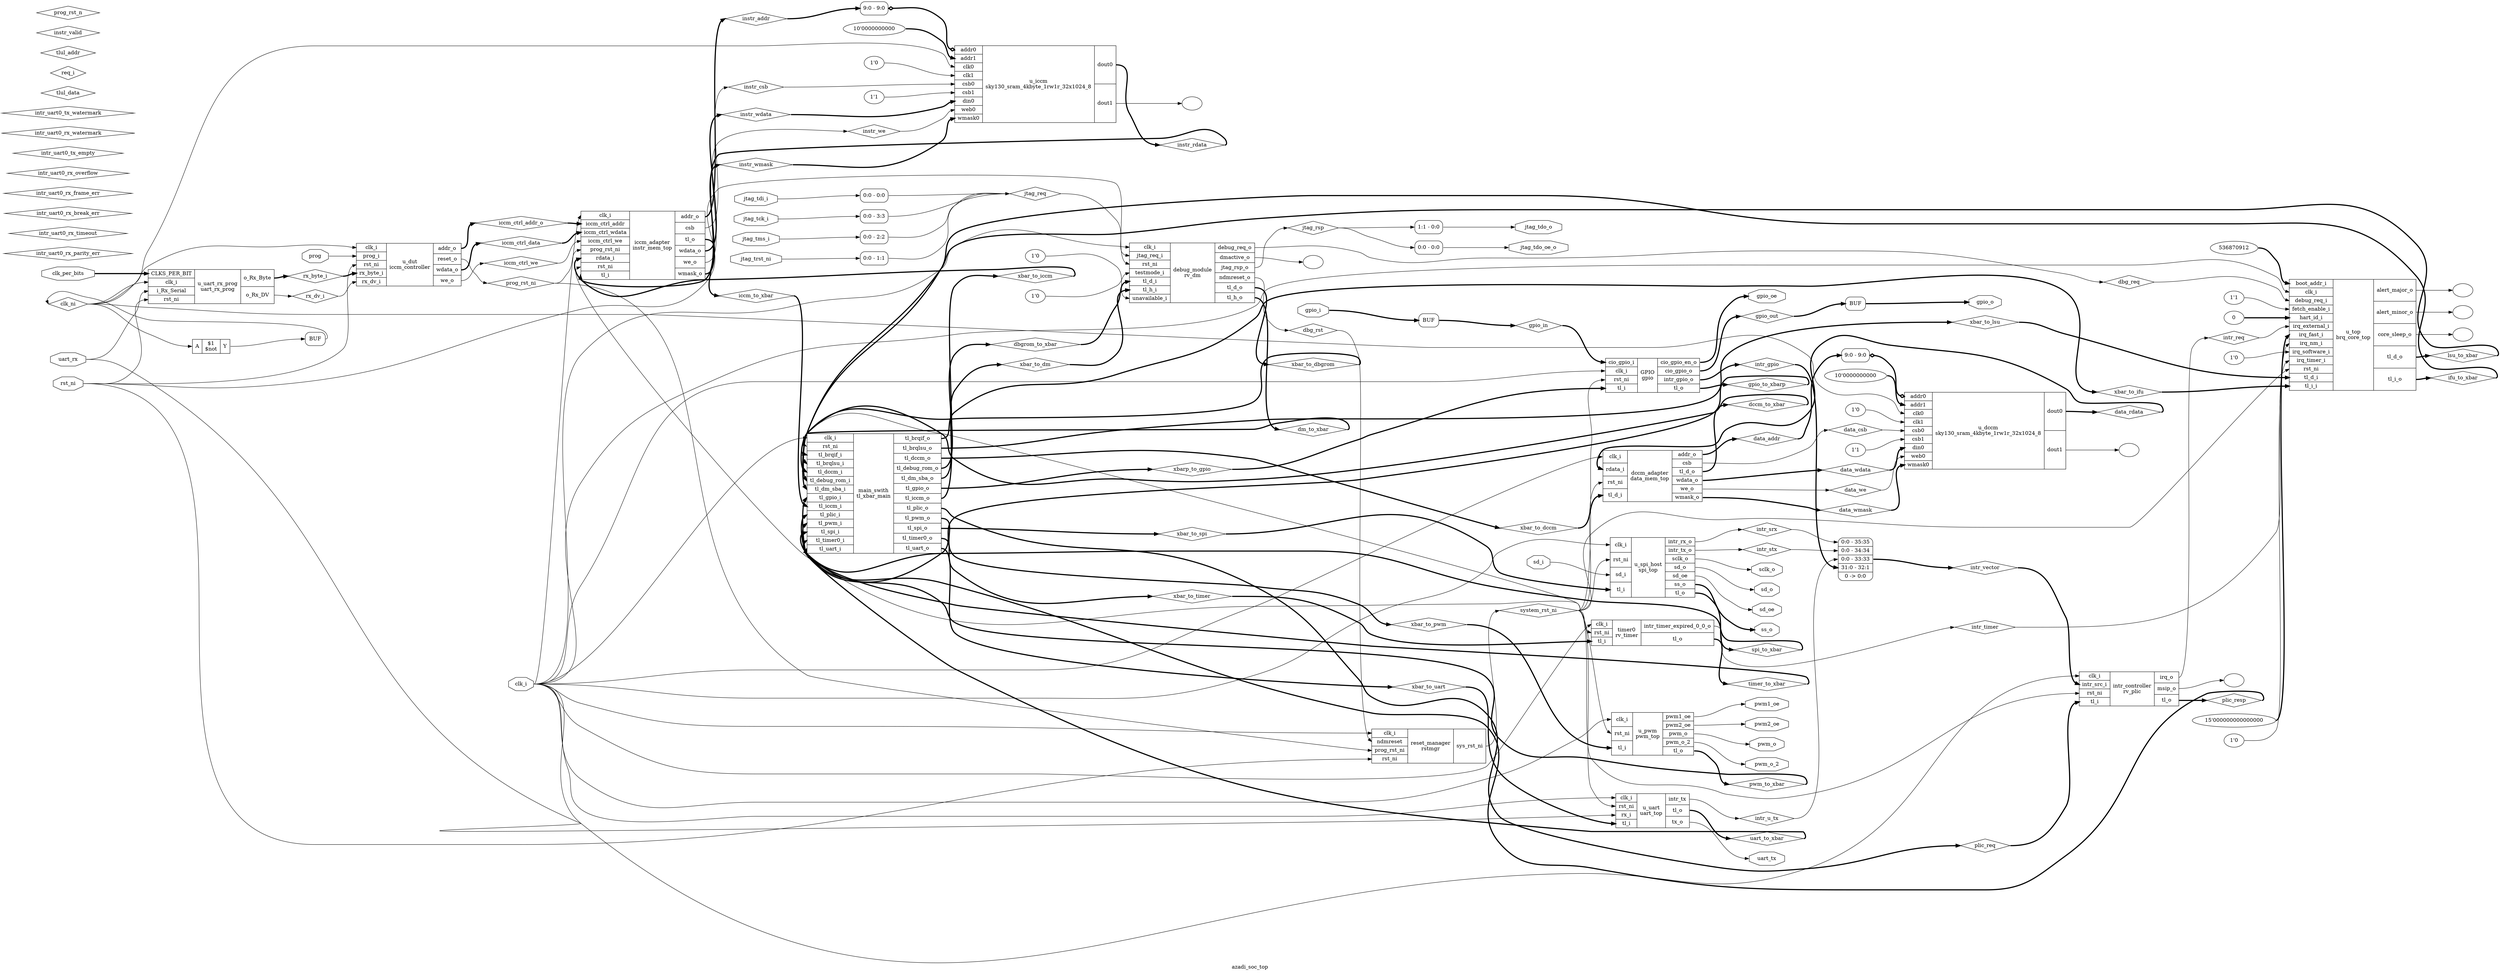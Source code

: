 digraph "azadi_soc_top" {
label="azadi_soc_top";
rankdir="LR";
remincross=true;
n2 [ shape=diamond, label="rx_byte_i", color="black", fontcolor="black" ];
n3 [ shape=diamond, label="rx_dv_i", color="black", fontcolor="black" ];
n4 [ shape=diamond, label="prog_rst_ni", color="black", fontcolor="black" ];
n5 [ shape=diamond, label="jtag_rsp", color="black", fontcolor="black" ];
n6 [ shape=diamond, label="jtag_req", color="black", fontcolor="black" ];
n7 [ shape=diamond, label="intr_u_tx", color="black", fontcolor="black" ];
n8 [ shape=diamond, label="intr_timer", color="black", fontcolor="black" ];
n9 [ shape=diamond, label="intr_stx", color="black", fontcolor="black" ];
n10 [ shape=diamond, label="intr_srx", color="black", fontcolor="black" ];
n11 [ shape=diamond, label="intr_req", color="black", fontcolor="black" ];
n12 [ shape=diamond, label="intr_uart0_rx_parity_err", color="black", fontcolor="black" ];
n13 [ shape=diamond, label="intr_uart0_rx_timeout", color="black", fontcolor="black" ];
n14 [ shape=diamond, label="intr_uart0_rx_break_err", color="black", fontcolor="black" ];
n15 [ shape=diamond, label="intr_uart0_rx_frame_err", color="black", fontcolor="black" ];
n16 [ shape=diamond, label="intr_uart0_rx_overflow", color="black", fontcolor="black" ];
n17 [ shape=diamond, label="intr_uart0_tx_empty", color="black", fontcolor="black" ];
n18 [ shape=diamond, label="intr_uart0_rx_watermark", color="black", fontcolor="black" ];
n19 [ shape=diamond, label="intr_uart0_tx_watermark", color="black", fontcolor="black" ];
n20 [ shape=diamond, label="intr_gpio", color="black", fontcolor="black" ];
n21 [ shape=diamond, label="intr_vector", color="black", fontcolor="black" ];
n22 [ shape=diamond, label="spi_to_xbar", color="black", fontcolor="black" ];
n23 [ shape=diamond, label="xbar_to_spi", color="black", fontcolor="black" ];
n24 [ shape=diamond, label="pwm_to_xbar", color="black", fontcolor="black" ];
n25 [ shape=diamond, label="xbar_to_pwm", color="black", fontcolor="black" ];
n26 [ shape=diamond, label="timer_to_xbar", color="black", fontcolor="black" ];
n27 [ shape=diamond, label="xbar_to_timer", color="black", fontcolor="black" ];
n28 [ shape=diamond, label="uart_to_xbar", color="black", fontcolor="black" ];
n29 [ shape=diamond, label="xbar_to_uart", color="black", fontcolor="black" ];
n30 [ shape=diamond, label="plic_resp", color="black", fontcolor="black" ];
n31 [ shape=diamond, label="plic_req", color="black", fontcolor="black" ];
n32 [ shape=diamond, label="xbar_to_dbgrom", color="black", fontcolor="black" ];
n33 [ shape=diamond, label="dbgrom_to_xbar", color="black", fontcolor="black" ];
n34 [ shape=diamond, label="xbar_to_dm", color="black", fontcolor="black" ];
n35 [ shape=diamond, label="dm_to_xbar", color="black", fontcolor="black" ];
n36 [ shape=diamond, label="gpio_to_xbarp", color="black", fontcolor="black" ];
n37 [ shape=diamond, label="xbarp_to_gpio", color="black", fontcolor="black" ];
n38 [ shape=diamond, label="dccm_to_xbar", color="black", fontcolor="black" ];
n39 [ shape=diamond, label="xbar_to_dccm", color="black", fontcolor="black" ];
n40 [ shape=diamond, label="xbar_to_lsu", color="black", fontcolor="black" ];
n41 [ shape=diamond, label="lsu_to_xbar", color="black", fontcolor="black" ];
n42 [ shape=diamond, label="iccm_to_xbar", color="black", fontcolor="black" ];
n43 [ shape=diamond, label="xbar_to_iccm", color="black", fontcolor="black" ];
n44 [ shape=diamond, label="xbar_to_ifu", color="black", fontcolor="black" ];
n45 [ shape=diamond, label="ifu_to_xbar", color="black", fontcolor="black" ];
n46 [ shape=diamond, label="iccm_ctrl_addr_o", color="black", fontcolor="black" ];
n47 [ shape=diamond, label="iccm_ctrl_we", color="black", fontcolor="black" ];
n48 [ shape=diamond, label="iccm_ctrl_data", color="black", fontcolor="black" ];
n49 [ shape=diamond, label="data_rdata", color="black", fontcolor="black" ];
n50 [ shape=diamond, label="data_we", color="black", fontcolor="black" ];
n51 [ shape=diamond, label="data_wmask", color="black", fontcolor="black" ];
n52 [ shape=diamond, label="data_wdata", color="black", fontcolor="black" ];
n53 [ shape=diamond, label="data_addr", color="black", fontcolor="black" ];
n54 [ shape=diamond, label="data_csb", color="black", fontcolor="black" ];
n55 [ shape=diamond, label="instr_rdata", color="black", fontcolor="black" ];
n56 [ shape=diamond, label="instr_we", color="black", fontcolor="black" ];
n57 [ shape=diamond, label="instr_wmask", color="black", fontcolor="black" ];
n58 [ shape=diamond, label="instr_wdata", color="black", fontcolor="black" ];
n59 [ shape=diamond, label="instr_addr", color="black", fontcolor="black" ];
n60 [ shape=diamond, label="instr_csb", color="black", fontcolor="black" ];
n61 [ shape=diamond, label="dbg_rst", color="black", fontcolor="black" ];
n62 [ shape=diamond, label="dbg_req", color="black", fontcolor="black" ];
n63 [ shape=diamond, label="tlul_data", color="black", fontcolor="black" ];
n64 [ shape=diamond, label="req_i", color="black", fontcolor="black" ];
n65 [ shape=diamond, label="tlul_addr", color="black", fontcolor="black" ];
n66 [ shape=diamond, label="instr_valid", color="black", fontcolor="black" ];
n67 [ shape=diamond, label="gpio_out", color="black", fontcolor="black" ];
n68 [ shape=diamond, label="gpio_in", color="black", fontcolor="black" ];
n69 [ shape=diamond, label="system_rst_ni", color="black", fontcolor="black" ];
n70 [ shape=diamond, label="prog_rst_n", color="black", fontcolor="black" ];
n71 [ shape=diamond, label="clk_ni", color="black", fontcolor="black" ];
n72 [ shape=octagon, label="sd_i", color="black", fontcolor="black" ];
n73 [ shape=octagon, label="sd_oe", color="black", fontcolor="black" ];
n74 [ shape=octagon, label="sd_o", color="black", fontcolor="black" ];
n75 [ shape=octagon, label="sclk_o", color="black", fontcolor="black" ];
n76 [ shape=octagon, label="ss_o", color="black", fontcolor="black" ];
n77 [ shape=octagon, label="pwm2_oe", color="black", fontcolor="black" ];
n78 [ shape=octagon, label="pwm1_oe", color="black", fontcolor="black" ];
n79 [ shape=octagon, label="pwm_o_2", color="black", fontcolor="black" ];
n80 [ shape=octagon, label="pwm_o", color="black", fontcolor="black" ];
n81 [ shape=octagon, label="uart_rx", color="black", fontcolor="black" ];
n82 [ shape=octagon, label="uart_tx", color="black", fontcolor="black" ];
n83 [ shape=octagon, label="jtag_tdo_oe_o", color="black", fontcolor="black" ];
n84 [ shape=octagon, label="jtag_tdo_o", color="black", fontcolor="black" ];
n85 [ shape=octagon, label="jtag_tdi_i", color="black", fontcolor="black" ];
n86 [ shape=octagon, label="jtag_trst_ni", color="black", fontcolor="black" ];
n87 [ shape=octagon, label="jtag_tms_i", color="black", fontcolor="black" ];
n88 [ shape=octagon, label="jtag_tck_i", color="black", fontcolor="black" ];
n89 [ shape=octagon, label="gpio_oe", color="black", fontcolor="black" ];
n90 [ shape=octagon, label="gpio_o", color="black", fontcolor="black" ];
n91 [ shape=octagon, label="gpio_i", color="black", fontcolor="black" ];
n92 [ shape=octagon, label="clk_per_bits", color="black", fontcolor="black" ];
n93 [ shape=octagon, label="prog", color="black", fontcolor="black" ];
n94 [ shape=octagon, label="rst_ni", color="black", fontcolor="black" ];
n95 [ shape=octagon, label="clk_i", color="black", fontcolor="black" ];
v0 [ label="" ];
v1 [ label="10'0000000000" ];
v2 [ label="1'1" ];
v3 [ label="1'0" ];
c107 [ shape=record, label="{{<p96> addr0|<p97> addr1|<p98> clk0|<p99> clk1|<p100> csb0|<p101> csb1|<p102> din0|<p103> web0|<p104> wmask0}|u_dccm\nsky130_sram_4kbyte_1rw1r_32x1024_8|{<p105> dout0|<p106> dout1}}" ];
x4 [ shape=record, style=rounded, label="<s0> 9:0 - 9:0 " ];
x4:e -> c107:p96:w [arrowhead=odiamond, arrowtail=odiamond, dir=both, color="black", style="setlinewidth(3)", label=""];
c116 [ shape=record, label="{{<p95> clk_i|<p108> rdata_i|<p94> rst_ni|<p109> tl_d_i}|dccm_adapter\ndata_mem_top|{<p110> addr_o|<p111> csb|<p112> tl_d_o|<p113> wdata_o|<p114> we_o|<p115> wmask_o}}" ];
v5 [ label="" ];
v6 [ label="10'0000000000" ];
v7 [ label="1'1" ];
v8 [ label="1'0" ];
c117 [ shape=record, label="{{<p96> addr0|<p97> addr1|<p98> clk0|<p99> clk1|<p100> csb0|<p101> csb1|<p102> din0|<p103> web0|<p104> wmask0}|u_iccm\nsky130_sram_4kbyte_1rw1r_32x1024_8|{<p105> dout0|<p106> dout1}}" ];
x9 [ shape=record, style=rounded, label="<s0> 9:0 - 9:0 " ];
x9:e -> c117:p96:w [arrowhead=odiamond, arrowtail=odiamond, dir=both, color="black", style="setlinewidth(3)", label=""];
c122 [ shape=record, label="{{<p95> clk_i|<p118> iccm_ctrl_addr|<p119> iccm_ctrl_wdata|<p47> iccm_ctrl_we|<p4> prog_rst_ni|<p108> rdata_i|<p94> rst_ni|<p120> tl_i}|iccm_adapter\ninstr_mem_top|{<p110> addr_o|<p111> csb|<p121> tl_o|<p113> wdata_o|<p114> we_o|<p115> wmask_o}}" ];
c127 [ shape=record, label="{{<p123> CLKS_PER_BIT|<p95> clk_i|<p124> i_Rx_Serial|<p94> rst_ni}|u_uart_rx_prog\nuart_rx_prog|{<p125> o_Rx_Byte|<p126> o_Rx_DV}}" ];
c130 [ shape=record, label="{{<p95> clk_i|<p128> prog_i|<p94> rst_ni|<p2> rx_byte_i|<p3> rx_dv_i}|u_dut\niccm_controller|{<p110> addr_o|<p129> reset_o|<p113> wdata_o|<p114> we_o}}" ];
c134 [ shape=record, label="{{<p95> clk_i|<p94> rst_ni|<p131> rx_i|<p120> tl_i}|u_uart\nuart_top|{<p132> intr_tx|<p121> tl_o|<p133> tx_o}}" ];
v10 [ label="" ];
c138 [ shape=record, label="{{<p95> clk_i|<p135> intr_src_i|<p94> rst_ni|<p120> tl_i}|intr_controller\nrv_plic|{<p136> irq_o|<p137> msip_o|<p121> tl_o}}" ];
c141 [ shape=record, label="{{<p95> clk_i|<p139> ndmreset|<p4> prog_rst_ni|<p94> rst_ni}|reset_manager\nrstmgr|{<p140> sys_rst_ni}}" ];
c146 [ shape=record, label="{{<p142> cio_gpio_i|<p95> clk_i|<p94> rst_ni|<p120> tl_i}|GPIO\ngpio|{<p143> cio_gpio_en_o|<p144> cio_gpio_o|<p145> intr_gpio_o|<p121> tl_o}}" ];
c149 [ shape=record, label="{{<p95> clk_i|<p94> rst_ni|<p72> sd_i|<p120> tl_i}|u_spi_host\nspi_top|{<p147> intr_rx_o|<p148> intr_tx_o|<p75> sclk_o|<p74> sd_o|<p73> sd_oe|<p76> ss_o|<p121> tl_o}}" ];
c150 [ shape=record, label="{{<p95> clk_i|<p94> rst_ni|<p120> tl_i}|u_pwm\npwm_top|{<p78> pwm1_oe|<p77> pwm2_oe|<p80> pwm_o|<p79> pwm_o_2|<p121> tl_o}}" ];
c152 [ shape=record, label="{{<p95> clk_i|<p94> rst_ni|<p120> tl_i}|timer0\nrv_timer|{<p151> intr_timer_expired_0_0_o|<p121> tl_o}}" ];
c177 [ shape=record, label="{{<p95> clk_i|<p94> rst_ni|<p153> tl_brqif_i|<p154> tl_brqlsu_i|<p155> tl_dccm_i|<p156> tl_debug_rom_i|<p157> tl_dm_sba_i|<p158> tl_gpio_i|<p159> tl_iccm_i|<p160> tl_plic_i|<p161> tl_pwm_i|<p162> tl_spi_i|<p163> tl_timer0_i|<p164> tl_uart_i}|main_swith\ntl_xbar_main|{<p165> tl_brqif_o|<p166> tl_brqlsu_o|<p167> tl_dccm_o|<p168> tl_debug_rom_o|<p169> tl_dm_sba_o|<p170> tl_gpio_o|<p171> tl_iccm_o|<p172> tl_plic_o|<p173> tl_pwm_o|<p174> tl_spi_o|<p175> tl_timer0_o|<p176> tl_uart_o}}" ];
v11 [ label="1'0" ];
v12 [ label="" ];
v13 [ label="1'0" ];
c187 [ shape=record, label="{{<p95> clk_i|<p178> jtag_req_i|<p94> rst_ni|<p179> testmode_i|<p109> tl_d_i|<p180> tl_h_i|<p181> unavailable_i}|debug_module\nrv_dm|{<p182> debug_req_o|<p183> dmactive_o|<p184> jtag_rsp_o|<p185> ndmreset_o|<p112> tl_d_o|<p186> tl_h_o}}" ];
v14 [ label="" ];
v15 [ label="" ];
v16 [ label="" ];
v17 [ label="1'1" ];
v18 [ label="1'0" ];
v19 [ label="15'000000000000000" ];
v20 [ label="1'0" ];
v21 [ label="536870912" ];
v22 [ label="0" ];
c202 [ shape=record, label="{{<p188> boot_addr_i|<p95> clk_i|<p189> debug_req_i|<p190> fetch_enable_i|<p191> hart_id_i|<p192> irq_external_i|<p193> irq_fast_i|<p194> irq_nm_i|<p195> irq_software_i|<p196> irq_timer_i|<p94> rst_ni|<p109> tl_d_i|<p197> tl_i_i}|u_top\nbrq_core_top|{<p198> alert_major_o|<p199> alert_minor_o|<p200> core_sleep_o|<p112> tl_d_o|<p201> tl_i_o}}" ];
c205 [ shape=record, label="{{<p203> A}|$1\n$not|{<p204> Y}}" ];
x23 [shape=box, style=rounded, label="BUF"];
x24 [shape=box, style=rounded, label="BUF"];
x25 [shape=box, style=rounded, label="BUF"];
x26 [ shape=record, style=rounded, label="<s4> 0:0 - 35:35 |<s3> 0:0 - 34:34 |<s2> 0:0 - 33:33 |<s1> 31:0 - 32:1 |0 -&gt; 0:0 " ];
x27 [ shape=record, style=rounded, label="<s0> 0:0 - 3:3 " ];
x28 [ shape=record, style=rounded, label="<s0> 0:0 - 2:2 " ];
x29 [ shape=record, style=rounded, label="<s0> 0:0 - 1:1 " ];
x30 [ shape=record, style=rounded, label="<s0> 0:0 - 0:0 " ];
x31 [ shape=record, style=rounded, label="<s0> 1:1 - 0:0 " ];
x32 [ shape=record, style=rounded, label="<s0> 0:0 - 0:0 " ];
c205:p204:e -> x23:w:w [color="black", label=""];
c149:p147:e -> n10:w [color="black", label=""];
n10:e -> x26:s4:w [color="black", label=""];
c138:p136:e -> n11:w [color="black", label=""];
n11:e -> c202:p192:w [color="black", label=""];
c127:p125:e -> n2:w [color="black", style="setlinewidth(3)", label=""];
n2:e -> c130:p2:w [color="black", style="setlinewidth(3)", label=""];
c146:p145:e -> n20:w [color="black", style="setlinewidth(3)", label=""];
n20:e -> x26:s1:w [color="black", style="setlinewidth(3)", label=""];
x26:e -> n21:w [color="black", style="setlinewidth(3)", label=""];
n21:e -> c138:p135:w [color="black", style="setlinewidth(3)", label=""];
c149:p121:e -> n22:w [color="black", style="setlinewidth(3)", label=""];
n22:e -> c177:p162:w [color="black", style="setlinewidth(3)", label=""];
c177:p174:e -> n23:w [color="black", style="setlinewidth(3)", label=""];
n23:e -> c149:p120:w [color="black", style="setlinewidth(3)", label=""];
c150:p121:e -> n24:w [color="black", style="setlinewidth(3)", label=""];
n24:e -> c177:p161:w [color="black", style="setlinewidth(3)", label=""];
c177:p173:e -> n25:w [color="black", style="setlinewidth(3)", label=""];
n25:e -> c150:p120:w [color="black", style="setlinewidth(3)", label=""];
c152:p121:e -> n26:w [color="black", style="setlinewidth(3)", label=""];
n26:e -> c177:p163:w [color="black", style="setlinewidth(3)", label=""];
c177:p175:e -> n27:w [color="black", style="setlinewidth(3)", label=""];
n27:e -> c152:p120:w [color="black", style="setlinewidth(3)", label=""];
c134:p121:e -> n28:w [color="black", style="setlinewidth(3)", label=""];
n28:e -> c177:p164:w [color="black", style="setlinewidth(3)", label=""];
c177:p176:e -> n29:w [color="black", style="setlinewidth(3)", label=""];
n29:e -> c134:p120:w [color="black", style="setlinewidth(3)", label=""];
c127:p126:e -> n3:w [color="black", label=""];
n3:e -> c130:p3:w [color="black", label=""];
c138:p121:e -> n30:w [color="black", style="setlinewidth(3)", label=""];
n30:e -> c177:p160:w [color="black", style="setlinewidth(3)", label=""];
c177:p172:e -> n31:w [color="black", style="setlinewidth(3)", label=""];
n31:e -> c138:p120:w [color="black", style="setlinewidth(3)", label=""];
c187:p112:e -> n32:w [color="black", style="setlinewidth(3)", label=""];
n32:e -> c177:p156:w [color="black", style="setlinewidth(3)", label=""];
c177:p168:e -> n33:w [color="black", style="setlinewidth(3)", label=""];
n33:e -> c187:p109:w [color="black", style="setlinewidth(3)", label=""];
c177:p169:e -> n34:w [color="black", style="setlinewidth(3)", label=""];
n34:e -> c187:p180:w [color="black", style="setlinewidth(3)", label=""];
c187:p186:e -> n35:w [color="black", style="setlinewidth(3)", label=""];
n35:e -> c177:p157:w [color="black", style="setlinewidth(3)", label=""];
c146:p121:e -> n36:w [color="black", style="setlinewidth(3)", label=""];
n36:e -> c177:p158:w [color="black", style="setlinewidth(3)", label=""];
c177:p170:e -> n37:w [color="black", style="setlinewidth(3)", label=""];
n37:e -> c146:p120:w [color="black", style="setlinewidth(3)", label=""];
c116:p112:e -> n38:w [color="black", style="setlinewidth(3)", label=""];
n38:e -> c177:p155:w [color="black", style="setlinewidth(3)", label=""];
c177:p167:e -> n39:w [color="black", style="setlinewidth(3)", label=""];
n39:e -> c116:p109:w [color="black", style="setlinewidth(3)", label=""];
c130:p129:e -> n4:w [color="black", label=""];
n4:e -> c122:p4:w [color="black", label=""];
n4:e -> c141:p4:w [color="black", label=""];
c177:p166:e -> n40:w [color="black", style="setlinewidth(3)", label=""];
n40:e -> c202:p109:w [color="black", style="setlinewidth(3)", label=""];
c202:p112:e -> n41:w [color="black", style="setlinewidth(3)", label=""];
n41:e -> c177:p154:w [color="black", style="setlinewidth(3)", label=""];
c122:p121:e -> n42:w [color="black", style="setlinewidth(3)", label=""];
n42:e -> c177:p159:w [color="black", style="setlinewidth(3)", label=""];
c177:p171:e -> n43:w [color="black", style="setlinewidth(3)", label=""];
n43:e -> c122:p120:w [color="black", style="setlinewidth(3)", label=""];
c177:p165:e -> n44:w [color="black", style="setlinewidth(3)", label=""];
n44:e -> c202:p197:w [color="black", style="setlinewidth(3)", label=""];
c202:p201:e -> n45:w [color="black", style="setlinewidth(3)", label=""];
n45:e -> c177:p153:w [color="black", style="setlinewidth(3)", label=""];
c130:p110:e -> n46:w [color="black", style="setlinewidth(3)", label=""];
n46:e -> c122:p118:w [color="black", style="setlinewidth(3)", label=""];
c130:p114:e -> n47:w [color="black", label=""];
n47:e -> c122:p47:w [color="black", label=""];
c130:p113:e -> n48:w [color="black", style="setlinewidth(3)", label=""];
n48:e -> c122:p119:w [color="black", style="setlinewidth(3)", label=""];
c107:p105:e -> n49:w [color="black", style="setlinewidth(3)", label=""];
n49:e -> c116:p108:w [color="black", style="setlinewidth(3)", label=""];
c187:p184:e -> n5:w [color="black", label=""];
n5:e -> x31:s0:w [color="black", label=""];
n5:e -> x32:s0:w [color="black", label=""];
c116:p114:e -> n50:w [color="black", label=""];
n50:e -> c107:p103:w [color="black", label=""];
c116:p115:e -> n51:w [color="black", style="setlinewidth(3)", label=""];
n51:e -> c107:p104:w [color="black", style="setlinewidth(3)", label=""];
c116:p113:e -> n52:w [color="black", style="setlinewidth(3)", label=""];
n52:e -> c107:p102:w [color="black", style="setlinewidth(3)", label=""];
c116:p110:e -> n53:w [color="black", style="setlinewidth(3)", label=""];
n53:e -> x4:s0:w [color="black", style="setlinewidth(3)", label=""];
c116:p111:e -> n54:w [color="black", label=""];
n54:e -> c107:p100:w [color="black", label=""];
c117:p105:e -> n55:w [color="black", style="setlinewidth(3)", label=""];
n55:e -> c122:p108:w [color="black", style="setlinewidth(3)", label=""];
c122:p114:e -> n56:w [color="black", label=""];
n56:e -> c117:p103:w [color="black", label=""];
c122:p115:e -> n57:w [color="black", style="setlinewidth(3)", label=""];
n57:e -> c117:p104:w [color="black", style="setlinewidth(3)", label=""];
c122:p113:e -> n58:w [color="black", style="setlinewidth(3)", label=""];
n58:e -> c117:p102:w [color="black", style="setlinewidth(3)", label=""];
c122:p110:e -> n59:w [color="black", style="setlinewidth(3)", label=""];
n59:e -> x9:s0:w [color="black", style="setlinewidth(3)", label=""];
x27:s0:e -> n6:w [color="black", label=""];
x28:s0:e -> n6:w [color="black", label=""];
x29:s0:e -> n6:w [color="black", label=""];
x30:s0:e -> n6:w [color="black", label=""];
n6:e -> c187:p178:w [color="black", label=""];
c122:p111:e -> n60:w [color="black", label=""];
n60:e -> c117:p100:w [color="black", label=""];
c187:p185:e -> n61:w [color="black", label=""];
n61:e -> c141:p139:w [color="black", label=""];
c187:p182:e -> n62:w [color="black", label=""];
n62:e -> c202:p189:w [color="black", label=""];
c146:p144:e -> n67:w [color="black", style="setlinewidth(3)", label=""];
n67:e -> x25:w:w [color="black", style="setlinewidth(3)", label=""];
x24:e:e -> n68:w [color="black", style="setlinewidth(3)", label=""];
n68:e -> c146:p142:w [color="black", style="setlinewidth(3)", label=""];
c141:p140:e -> n69:w [color="black", label=""];
n69:e -> c116:p94:w [color="black", label=""];
n69:e -> c122:p94:w [color="black", label=""];
n69:e -> c134:p94:w [color="black", label=""];
n69:e -> c138:p94:w [color="black", label=""];
n69:e -> c146:p94:w [color="black", label=""];
n69:e -> c149:p94:w [color="black", label=""];
n69:e -> c150:p94:w [color="black", label=""];
n69:e -> c152:p94:w [color="black", label=""];
n69:e -> c177:p94:w [color="black", label=""];
n69:e -> c202:p94:w [color="black", label=""];
c134:p132:e -> n7:w [color="black", label=""];
n7:e -> x26:s2:w [color="black", label=""];
x23:e:e -> n71:w [color="black", label=""];
n71:e -> c107:p98:w [color="black", label=""];
n71:e -> c117:p98:w [color="black", label=""];
n71:e -> c127:p95:w [color="black", label=""];
n71:e -> c130:p95:w [color="black", label=""];
n71:e -> c205:p203:w [color="black", label=""];
n72:e -> c149:p72:w [color="black", label=""];
c149:p73:e -> n73:w [color="black", label=""];
c149:p74:e -> n74:w [color="black", label=""];
c149:p75:e -> n75:w [color="black", label=""];
c149:p76:e -> n76:w [color="black", style="setlinewidth(3)", label=""];
c150:p77:e -> n77:w [color="black", label=""];
c150:p78:e -> n78:w [color="black", label=""];
c150:p79:e -> n79:w [color="black", label=""];
c152:p151:e -> n8:w [color="black", label=""];
n8:e -> c202:p196:w [color="black", label=""];
c150:p80:e -> n80:w [color="black", label=""];
n81:e -> c127:p124:w [color="black", label=""];
n81:e -> c134:p131:w [color="black", label=""];
c134:p133:e -> n82:w [color="black", label=""];
x32:e -> n83:w [color="black", label=""];
x31:e -> n84:w [color="black", label=""];
n85:e -> x30:w [color="black", label=""];
n86:e -> x29:w [color="black", label=""];
n87:e -> x28:w [color="black", label=""];
n88:e -> x27:w [color="black", label=""];
c146:p143:e -> n89:w [color="black", style="setlinewidth(3)", label=""];
c149:p148:e -> n9:w [color="black", label=""];
n9:e -> x26:s3:w [color="black", label=""];
x25:e:e -> n90:w [color="black", style="setlinewidth(3)", label=""];
n91:e -> x24:w:w [color="black", style="setlinewidth(3)", label=""];
n92:e -> c127:p123:w [color="black", style="setlinewidth(3)", label=""];
n93:e -> c130:p128:w [color="black", label=""];
n94:e -> c127:p94:w [color="black", label=""];
n94:e -> c130:p94:w [color="black", label=""];
n94:e -> c141:p94:w [color="black", label=""];
n94:e -> c187:p94:w [color="black", label=""];
n95:e -> c116:p95:w [color="black", label=""];
n95:e -> c122:p95:w [color="black", label=""];
n95:e -> c134:p95:w [color="black", label=""];
n95:e -> c138:p95:w [color="black", label=""];
n95:e -> c141:p95:w [color="black", label=""];
n95:e -> c146:p95:w [color="black", label=""];
n95:e -> c149:p95:w [color="black", label=""];
n95:e -> c150:p95:w [color="black", label=""];
n95:e -> c152:p95:w [color="black", label=""];
n95:e -> c177:p95:w [color="black", label=""];
n95:e -> c187:p95:w [color="black", label=""];
n95:e -> c202:p95:w [color="black", label=""];
c107:p106:e -> v0:w [color="black", label=""];
v1:e -> c107:p97:w [color="black", style="setlinewidth(3)", label=""];
c138:p137:e -> v10:w [color="black", label=""];
v11:e -> c187:p181:w [color="black", label=""];
c187:p183:e -> v12:w [color="black", label=""];
v13:e -> c187:p179:w [color="black", label=""];
c202:p200:e -> v14:w [color="black", label=""];
c202:p198:e -> v15:w [color="black", label=""];
c202:p199:e -> v16:w [color="black", label=""];
v17:e -> c202:p190:w [color="black", label=""];
v18:e -> c202:p194:w [color="black", label=""];
v19:e -> c202:p193:w [color="black", style="setlinewidth(3)", label=""];
v2:e -> c107:p101:w [color="black", label=""];
v20:e -> c202:p195:w [color="black", label=""];
v21:e -> c202:p188:w [color="black", style="setlinewidth(3)", label=""];
v22:e -> c202:p191:w [color="black", style="setlinewidth(3)", label=""];
v3:e -> c107:p99:w [color="black", label=""];
c117:p106:e -> v5:w [color="black", label=""];
v6:e -> c117:p97:w [color="black", style="setlinewidth(3)", label=""];
v7:e -> c117:p101:w [color="black", label=""];
v8:e -> c117:p99:w [color="black", label=""];
}
